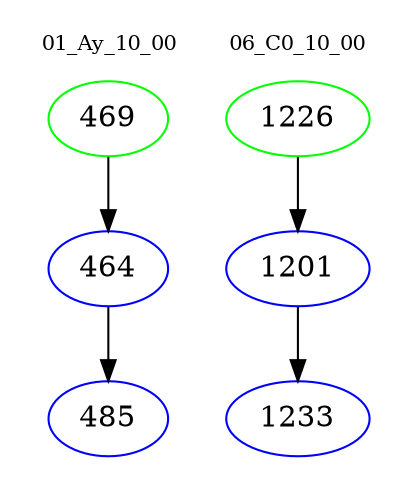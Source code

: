 digraph{
subgraph cluster_0 {
color = white
label = "01_Ay_10_00";
fontsize=10;
T0_469 [label="469", color="green"]
T0_469 -> T0_464 [color="black"]
T0_464 [label="464", color="blue"]
T0_464 -> T0_485 [color="black"]
T0_485 [label="485", color="blue"]
}
subgraph cluster_1 {
color = white
label = "06_C0_10_00";
fontsize=10;
T1_1226 [label="1226", color="green"]
T1_1226 -> T1_1201 [color="black"]
T1_1201 [label="1201", color="blue"]
T1_1201 -> T1_1233 [color="black"]
T1_1233 [label="1233", color="blue"]
}
}
